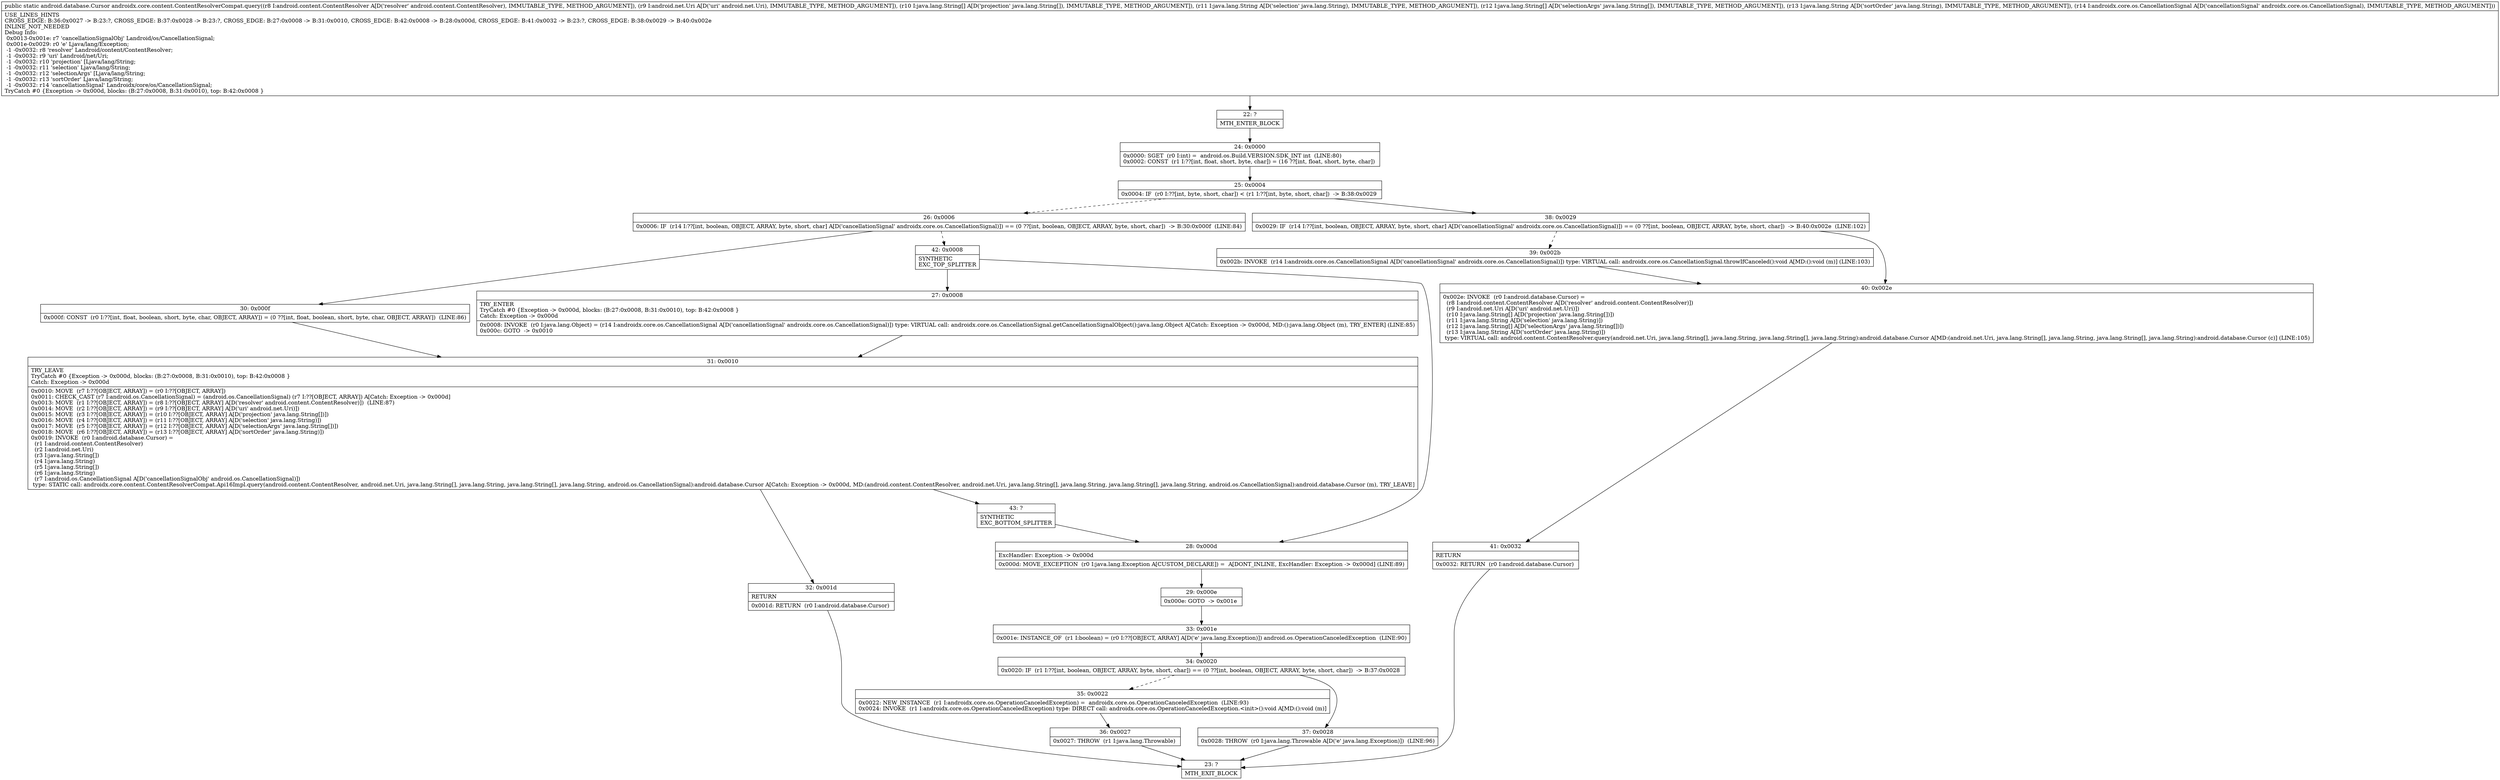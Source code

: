 digraph "CFG forandroidx.core.content.ContentResolverCompat.query(Landroid\/content\/ContentResolver;Landroid\/net\/Uri;[Ljava\/lang\/String;Ljava\/lang\/String;[Ljava\/lang\/String;Ljava\/lang\/String;Landroidx\/core\/os\/CancellationSignal;)Landroid\/database\/Cursor;" {
Node_22 [shape=record,label="{22\:\ ?|MTH_ENTER_BLOCK\l}"];
Node_24 [shape=record,label="{24\:\ 0x0000|0x0000: SGET  (r0 I:int) =  android.os.Build.VERSION.SDK_INT int  (LINE:80)\l0x0002: CONST  (r1 I:??[int, float, short, byte, char]) = (16 ??[int, float, short, byte, char]) \l}"];
Node_25 [shape=record,label="{25\:\ 0x0004|0x0004: IF  (r0 I:??[int, byte, short, char]) \< (r1 I:??[int, byte, short, char])  \-\> B:38:0x0029 \l}"];
Node_26 [shape=record,label="{26\:\ 0x0006|0x0006: IF  (r14 I:??[int, boolean, OBJECT, ARRAY, byte, short, char] A[D('cancellationSignal' androidx.core.os.CancellationSignal)]) == (0 ??[int, boolean, OBJECT, ARRAY, byte, short, char])  \-\> B:30:0x000f  (LINE:84)\l}"];
Node_30 [shape=record,label="{30\:\ 0x000f|0x000f: CONST  (r0 I:??[int, float, boolean, short, byte, char, OBJECT, ARRAY]) = (0 ??[int, float, boolean, short, byte, char, OBJECT, ARRAY])  (LINE:86)\l}"];
Node_31 [shape=record,label="{31\:\ 0x0010|TRY_LEAVE\lTryCatch #0 \{Exception \-\> 0x000d, blocks: (B:27:0x0008, B:31:0x0010), top: B:42:0x0008 \}\lCatch: Exception \-\> 0x000d\l|0x0010: MOVE  (r7 I:??[OBJECT, ARRAY]) = (r0 I:??[OBJECT, ARRAY]) \l0x0011: CHECK_CAST (r7 I:android.os.CancellationSignal) = (android.os.CancellationSignal) (r7 I:??[OBJECT, ARRAY]) A[Catch: Exception \-\> 0x000d]\l0x0013: MOVE  (r1 I:??[OBJECT, ARRAY]) = (r8 I:??[OBJECT, ARRAY] A[D('resolver' android.content.ContentResolver)])  (LINE:87)\l0x0014: MOVE  (r2 I:??[OBJECT, ARRAY]) = (r9 I:??[OBJECT, ARRAY] A[D('uri' android.net.Uri)]) \l0x0015: MOVE  (r3 I:??[OBJECT, ARRAY]) = (r10 I:??[OBJECT, ARRAY] A[D('projection' java.lang.String[])]) \l0x0016: MOVE  (r4 I:??[OBJECT, ARRAY]) = (r11 I:??[OBJECT, ARRAY] A[D('selection' java.lang.String)]) \l0x0017: MOVE  (r5 I:??[OBJECT, ARRAY]) = (r12 I:??[OBJECT, ARRAY] A[D('selectionArgs' java.lang.String[])]) \l0x0018: MOVE  (r6 I:??[OBJECT, ARRAY]) = (r13 I:??[OBJECT, ARRAY] A[D('sortOrder' java.lang.String)]) \l0x0019: INVOKE  (r0 I:android.database.Cursor) = \l  (r1 I:android.content.ContentResolver)\l  (r2 I:android.net.Uri)\l  (r3 I:java.lang.String[])\l  (r4 I:java.lang.String)\l  (r5 I:java.lang.String[])\l  (r6 I:java.lang.String)\l  (r7 I:android.os.CancellationSignal A[D('cancellationSignalObj' android.os.CancellationSignal)])\l type: STATIC call: androidx.core.content.ContentResolverCompat.Api16Impl.query(android.content.ContentResolver, android.net.Uri, java.lang.String[], java.lang.String, java.lang.String[], java.lang.String, android.os.CancellationSignal):android.database.Cursor A[Catch: Exception \-\> 0x000d, MD:(android.content.ContentResolver, android.net.Uri, java.lang.String[], java.lang.String, java.lang.String[], java.lang.String, android.os.CancellationSignal):android.database.Cursor (m), TRY_LEAVE]\l}"];
Node_32 [shape=record,label="{32\:\ 0x001d|RETURN\l|0x001d: RETURN  (r0 I:android.database.Cursor) \l}"];
Node_23 [shape=record,label="{23\:\ ?|MTH_EXIT_BLOCK\l}"];
Node_43 [shape=record,label="{43\:\ ?|SYNTHETIC\lEXC_BOTTOM_SPLITTER\l}"];
Node_28 [shape=record,label="{28\:\ 0x000d|ExcHandler: Exception \-\> 0x000d\l|0x000d: MOVE_EXCEPTION  (r0 I:java.lang.Exception A[CUSTOM_DECLARE]) =  A[DONT_INLINE, ExcHandler: Exception \-\> 0x000d] (LINE:89)\l}"];
Node_29 [shape=record,label="{29\:\ 0x000e|0x000e: GOTO  \-\> 0x001e \l}"];
Node_33 [shape=record,label="{33\:\ 0x001e|0x001e: INSTANCE_OF  (r1 I:boolean) = (r0 I:??[OBJECT, ARRAY] A[D('e' java.lang.Exception)]) android.os.OperationCanceledException  (LINE:90)\l}"];
Node_34 [shape=record,label="{34\:\ 0x0020|0x0020: IF  (r1 I:??[int, boolean, OBJECT, ARRAY, byte, short, char]) == (0 ??[int, boolean, OBJECT, ARRAY, byte, short, char])  \-\> B:37:0x0028 \l}"];
Node_35 [shape=record,label="{35\:\ 0x0022|0x0022: NEW_INSTANCE  (r1 I:androidx.core.os.OperationCanceledException) =  androidx.core.os.OperationCanceledException  (LINE:93)\l0x0024: INVOKE  (r1 I:androidx.core.os.OperationCanceledException) type: DIRECT call: androidx.core.os.OperationCanceledException.\<init\>():void A[MD:():void (m)]\l}"];
Node_36 [shape=record,label="{36\:\ 0x0027|0x0027: THROW  (r1 I:java.lang.Throwable) \l}"];
Node_37 [shape=record,label="{37\:\ 0x0028|0x0028: THROW  (r0 I:java.lang.Throwable A[D('e' java.lang.Exception)])  (LINE:96)\l}"];
Node_42 [shape=record,label="{42\:\ 0x0008|SYNTHETIC\lEXC_TOP_SPLITTER\l}"];
Node_27 [shape=record,label="{27\:\ 0x0008|TRY_ENTER\lTryCatch #0 \{Exception \-\> 0x000d, blocks: (B:27:0x0008, B:31:0x0010), top: B:42:0x0008 \}\lCatch: Exception \-\> 0x000d\l|0x0008: INVOKE  (r0 I:java.lang.Object) = (r14 I:androidx.core.os.CancellationSignal A[D('cancellationSignal' androidx.core.os.CancellationSignal)]) type: VIRTUAL call: androidx.core.os.CancellationSignal.getCancellationSignalObject():java.lang.Object A[Catch: Exception \-\> 0x000d, MD:():java.lang.Object (m), TRY_ENTER] (LINE:85)\l0x000c: GOTO  \-\> 0x0010 \l}"];
Node_38 [shape=record,label="{38\:\ 0x0029|0x0029: IF  (r14 I:??[int, boolean, OBJECT, ARRAY, byte, short, char] A[D('cancellationSignal' androidx.core.os.CancellationSignal)]) == (0 ??[int, boolean, OBJECT, ARRAY, byte, short, char])  \-\> B:40:0x002e  (LINE:102)\l}"];
Node_39 [shape=record,label="{39\:\ 0x002b|0x002b: INVOKE  (r14 I:androidx.core.os.CancellationSignal A[D('cancellationSignal' androidx.core.os.CancellationSignal)]) type: VIRTUAL call: androidx.core.os.CancellationSignal.throwIfCanceled():void A[MD:():void (m)] (LINE:103)\l}"];
Node_40 [shape=record,label="{40\:\ 0x002e|0x002e: INVOKE  (r0 I:android.database.Cursor) = \l  (r8 I:android.content.ContentResolver A[D('resolver' android.content.ContentResolver)])\l  (r9 I:android.net.Uri A[D('uri' android.net.Uri)])\l  (r10 I:java.lang.String[] A[D('projection' java.lang.String[])])\l  (r11 I:java.lang.String A[D('selection' java.lang.String)])\l  (r12 I:java.lang.String[] A[D('selectionArgs' java.lang.String[])])\l  (r13 I:java.lang.String A[D('sortOrder' java.lang.String)])\l type: VIRTUAL call: android.content.ContentResolver.query(android.net.Uri, java.lang.String[], java.lang.String, java.lang.String[], java.lang.String):android.database.Cursor A[MD:(android.net.Uri, java.lang.String[], java.lang.String, java.lang.String[], java.lang.String):android.database.Cursor (c)] (LINE:105)\l}"];
Node_41 [shape=record,label="{41\:\ 0x0032|RETURN\l|0x0032: RETURN  (r0 I:android.database.Cursor) \l}"];
MethodNode[shape=record,label="{public static android.database.Cursor androidx.core.content.ContentResolverCompat.query((r8 I:android.content.ContentResolver A[D('resolver' android.content.ContentResolver), IMMUTABLE_TYPE, METHOD_ARGUMENT]), (r9 I:android.net.Uri A[D('uri' android.net.Uri), IMMUTABLE_TYPE, METHOD_ARGUMENT]), (r10 I:java.lang.String[] A[D('projection' java.lang.String[]), IMMUTABLE_TYPE, METHOD_ARGUMENT]), (r11 I:java.lang.String A[D('selection' java.lang.String), IMMUTABLE_TYPE, METHOD_ARGUMENT]), (r12 I:java.lang.String[] A[D('selectionArgs' java.lang.String[]), IMMUTABLE_TYPE, METHOD_ARGUMENT]), (r13 I:java.lang.String A[D('sortOrder' java.lang.String), IMMUTABLE_TYPE, METHOD_ARGUMENT]), (r14 I:androidx.core.os.CancellationSignal A[D('cancellationSignal' androidx.core.os.CancellationSignal), IMMUTABLE_TYPE, METHOD_ARGUMENT]))  | USE_LINES_HINTS\lCROSS_EDGE: B:36:0x0027 \-\> B:23:?, CROSS_EDGE: B:37:0x0028 \-\> B:23:?, CROSS_EDGE: B:27:0x0008 \-\> B:31:0x0010, CROSS_EDGE: B:42:0x0008 \-\> B:28:0x000d, CROSS_EDGE: B:41:0x0032 \-\> B:23:?, CROSS_EDGE: B:38:0x0029 \-\> B:40:0x002e\lINLINE_NOT_NEEDED\lDebug Info:\l  0x0013\-0x001e: r7 'cancellationSignalObj' Landroid\/os\/CancellationSignal;\l  0x001e\-0x0029: r0 'e' Ljava\/lang\/Exception;\l  \-1 \-0x0032: r8 'resolver' Landroid\/content\/ContentResolver;\l  \-1 \-0x0032: r9 'uri' Landroid\/net\/Uri;\l  \-1 \-0x0032: r10 'projection' [Ljava\/lang\/String;\l  \-1 \-0x0032: r11 'selection' Ljava\/lang\/String;\l  \-1 \-0x0032: r12 'selectionArgs' [Ljava\/lang\/String;\l  \-1 \-0x0032: r13 'sortOrder' Ljava\/lang\/String;\l  \-1 \-0x0032: r14 'cancellationSignal' Landroidx\/core\/os\/CancellationSignal;\lTryCatch #0 \{Exception \-\> 0x000d, blocks: (B:27:0x0008, B:31:0x0010), top: B:42:0x0008 \}\l}"];
MethodNode -> Node_22;Node_22 -> Node_24;
Node_24 -> Node_25;
Node_25 -> Node_26[style=dashed];
Node_25 -> Node_38;
Node_26 -> Node_30;
Node_26 -> Node_42[style=dashed];
Node_30 -> Node_31;
Node_31 -> Node_32;
Node_31 -> Node_43;
Node_32 -> Node_23;
Node_43 -> Node_28;
Node_28 -> Node_29;
Node_29 -> Node_33;
Node_33 -> Node_34;
Node_34 -> Node_35[style=dashed];
Node_34 -> Node_37;
Node_35 -> Node_36;
Node_36 -> Node_23;
Node_37 -> Node_23;
Node_42 -> Node_27;
Node_42 -> Node_28;
Node_27 -> Node_31;
Node_38 -> Node_39[style=dashed];
Node_38 -> Node_40;
Node_39 -> Node_40;
Node_40 -> Node_41;
Node_41 -> Node_23;
}

